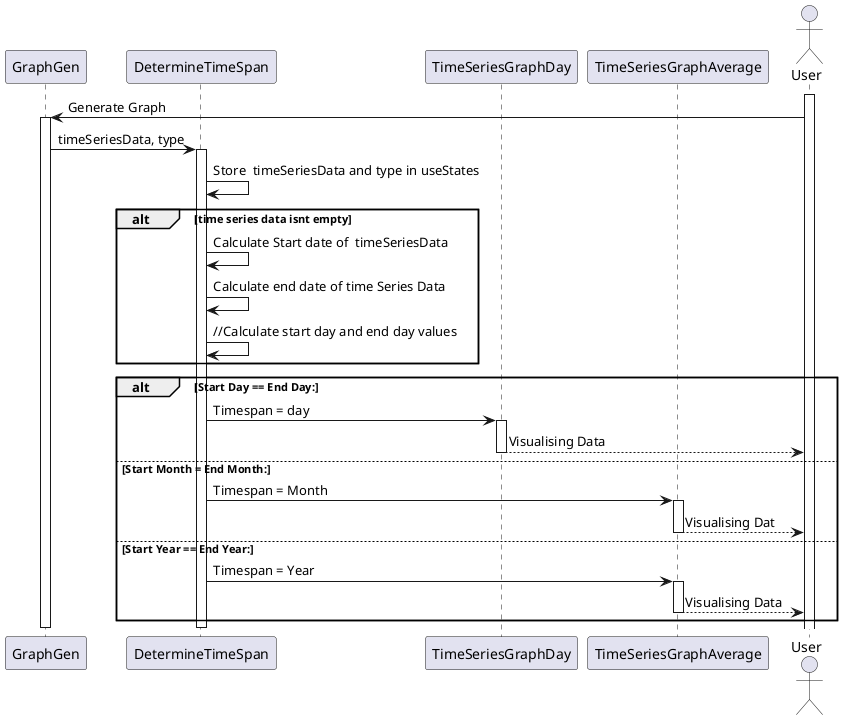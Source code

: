 @startuml DetermineTimeSpan

actor User
participant GraphGen
participant DetermineTimeSpan
participant TimeSeriesGraphDay
participant TimeSeriesGraphAverage
participant User

activate User
User -> GraphGen: Generate Graph
activate GraphGen
GraphGen -> DetermineTimeSpan: timeSeriesData, type 
activate DetermineTimeSpan

DetermineTimeSpan -> DetermineTimeSpan: Store  timeSeriesData and type in useStates


alt time series data isnt empty
    DetermineTimeSpan -> DetermineTimeSpan: Calculate Start date of  timeSeriesData
    DetermineTimeSpan -> DetermineTimeSpan: Calculate end date of time Series Data
    DetermineTimeSpan -> DetermineTimeSpan: //Calculate start day and end day values
end

alt Start Day == End Day:
    DetermineTimeSpan -> TimeSeriesGraphDay: Timespan = day
    activate TimeSeriesGraphDay
    TimeSeriesGraphDay --> User: Visualising Data
    deactivate TimeSeriesGraphDay
else Start Month = End Month:
    DetermineTimeSpan -> TimeSeriesGraphAverage: Timespan = Month
    activate TimeSeriesGraphAverage
    TimeSeriesGraphAverage --> User: Visualising Dat
    deactivate TimeSeriesGraphAverage
else Start Year == End Year:
    DetermineTimeSpan -> TimeSeriesGraphAverage: Timespan = Year
    activate TimeSeriesGraphAverage
    TimeSeriesGraphAverage --> User: Visualising Data
    deactivate TimeSeriesGraphAverage
end
deactivate DetermineTimeSpan
deactivate GraphGen